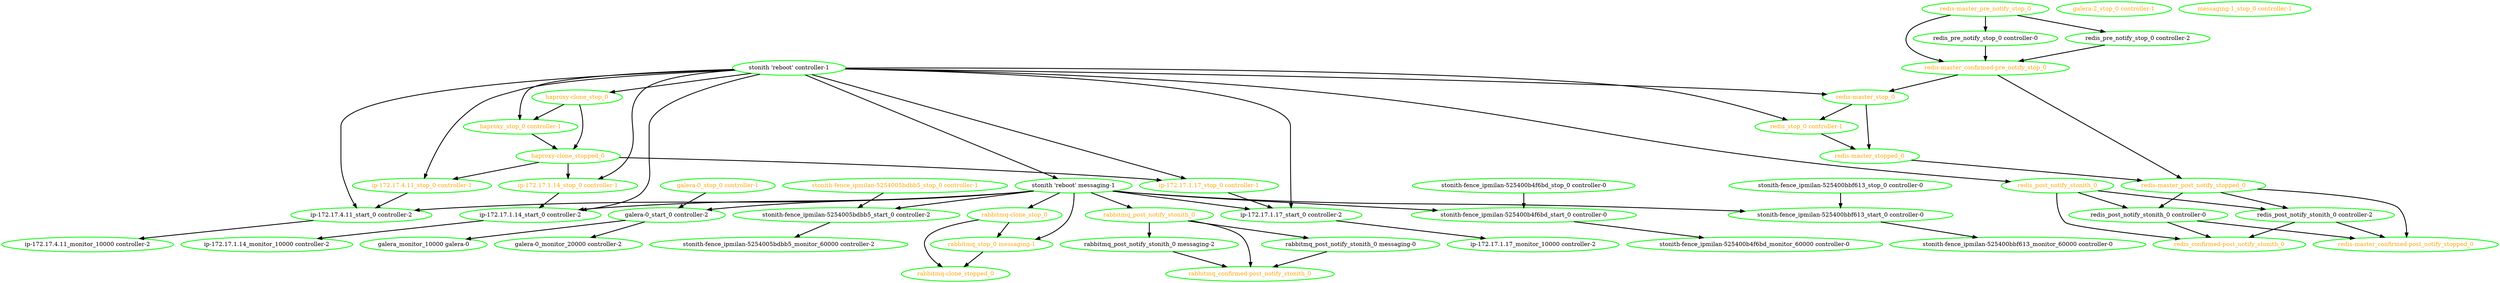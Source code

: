  digraph "g" {
"galera-0_monitor_20000 controller-2" [ style=bold color="green" fontcolor="black"]
"galera-0_start_0 controller-2" -> "galera-0_monitor_20000 controller-2" [ style = bold]
"galera-0_start_0 controller-2" -> "galera_monitor_10000 galera-0" [ style = bold]
"galera-0_start_0 controller-2" [ style=bold color="green" fontcolor="black"]
"galera-0_stop_0 controller-1" -> "galera-0_start_0 controller-2" [ style = bold]
"galera-0_stop_0 controller-1" [ style=bold color="green" fontcolor="orange"]
"galera-2_stop_0 controller-1" [ style=bold color="green" fontcolor="orange"]
"galera_monitor_10000 galera-0" [ style=bold color="green" fontcolor="black"]
"haproxy-clone_stop_0" -> "haproxy-clone_stopped_0" [ style = bold]
"haproxy-clone_stop_0" -> "haproxy_stop_0 controller-1" [ style = bold]
"haproxy-clone_stop_0" [ style=bold color="green" fontcolor="orange"]
"haproxy-clone_stopped_0" -> "ip-172.17.1.14_stop_0 controller-1" [ style = bold]
"haproxy-clone_stopped_0" -> "ip-172.17.1.17_stop_0 controller-1" [ style = bold]
"haproxy-clone_stopped_0" -> "ip-172.17.4.11_stop_0 controller-1" [ style = bold]
"haproxy-clone_stopped_0" [ style=bold color="green" fontcolor="orange"]
"haproxy_stop_0 controller-1" -> "haproxy-clone_stopped_0" [ style = bold]
"haproxy_stop_0 controller-1" [ style=bold color="green" fontcolor="orange"]
"ip-172.17.1.14_monitor_10000 controller-2" [ style=bold color="green" fontcolor="black"]
"ip-172.17.1.14_start_0 controller-2" -> "ip-172.17.1.14_monitor_10000 controller-2" [ style = bold]
"ip-172.17.1.14_start_0 controller-2" [ style=bold color="green" fontcolor="black"]
"ip-172.17.1.14_stop_0 controller-1" -> "ip-172.17.1.14_start_0 controller-2" [ style = bold]
"ip-172.17.1.14_stop_0 controller-1" [ style=bold color="green" fontcolor="orange"]
"ip-172.17.1.17_monitor_10000 controller-2" [ style=bold color="green" fontcolor="black"]
"ip-172.17.1.17_start_0 controller-2" -> "ip-172.17.1.17_monitor_10000 controller-2" [ style = bold]
"ip-172.17.1.17_start_0 controller-2" [ style=bold color="green" fontcolor="black"]
"ip-172.17.1.17_stop_0 controller-1" -> "ip-172.17.1.17_start_0 controller-2" [ style = bold]
"ip-172.17.1.17_stop_0 controller-1" [ style=bold color="green" fontcolor="orange"]
"ip-172.17.4.11_monitor_10000 controller-2" [ style=bold color="green" fontcolor="black"]
"ip-172.17.4.11_start_0 controller-2" -> "ip-172.17.4.11_monitor_10000 controller-2" [ style = bold]
"ip-172.17.4.11_start_0 controller-2" [ style=bold color="green" fontcolor="black"]
"ip-172.17.4.11_stop_0 controller-1" -> "ip-172.17.4.11_start_0 controller-2" [ style = bold]
"ip-172.17.4.11_stop_0 controller-1" [ style=bold color="green" fontcolor="orange"]
"messaging-1_stop_0 controller-1" [ style=bold color="green" fontcolor="orange"]
"rabbitmq-clone_stop_0" -> "rabbitmq-clone_stopped_0" [ style = bold]
"rabbitmq-clone_stop_0" -> "rabbitmq_stop_0 messaging-1" [ style = bold]
"rabbitmq-clone_stop_0" [ style=bold color="green" fontcolor="orange"]
"rabbitmq-clone_stopped_0" [ style=bold color="green" fontcolor="orange"]
"rabbitmq_confirmed-post_notify_stonith_0" [ style=bold color="green" fontcolor="orange"]
"rabbitmq_post_notify_stonith_0 messaging-0" -> "rabbitmq_confirmed-post_notify_stonith_0" [ style = bold]
"rabbitmq_post_notify_stonith_0 messaging-0" [ style=bold color="green" fontcolor="black"]
"rabbitmq_post_notify_stonith_0 messaging-2" -> "rabbitmq_confirmed-post_notify_stonith_0" [ style = bold]
"rabbitmq_post_notify_stonith_0 messaging-2" [ style=bold color="green" fontcolor="black"]
"rabbitmq_post_notify_stonith_0" -> "rabbitmq_confirmed-post_notify_stonith_0" [ style = bold]
"rabbitmq_post_notify_stonith_0" -> "rabbitmq_post_notify_stonith_0 messaging-0" [ style = bold]
"rabbitmq_post_notify_stonith_0" -> "rabbitmq_post_notify_stonith_0 messaging-2" [ style = bold]
"rabbitmq_post_notify_stonith_0" [ style=bold color="green" fontcolor="orange"]
"rabbitmq_stop_0 messaging-1" -> "rabbitmq-clone_stopped_0" [ style = bold]
"rabbitmq_stop_0 messaging-1" [ style=bold color="green" fontcolor="orange"]
"redis-master_confirmed-post_notify_stopped_0" [ style=bold color="green" fontcolor="orange"]
"redis-master_confirmed-pre_notify_stop_0" -> "redis-master_post_notify_stopped_0" [ style = bold]
"redis-master_confirmed-pre_notify_stop_0" -> "redis-master_stop_0" [ style = bold]
"redis-master_confirmed-pre_notify_stop_0" [ style=bold color="green" fontcolor="orange"]
"redis-master_post_notify_stopped_0" -> "redis-master_confirmed-post_notify_stopped_0" [ style = bold]
"redis-master_post_notify_stopped_0" -> "redis_post_notify_stonith_0 controller-0" [ style = bold]
"redis-master_post_notify_stopped_0" -> "redis_post_notify_stonith_0 controller-2" [ style = bold]
"redis-master_post_notify_stopped_0" [ style=bold color="green" fontcolor="orange"]
"redis-master_pre_notify_stop_0" -> "redis-master_confirmed-pre_notify_stop_0" [ style = bold]
"redis-master_pre_notify_stop_0" -> "redis_pre_notify_stop_0 controller-0" [ style = bold]
"redis-master_pre_notify_stop_0" -> "redis_pre_notify_stop_0 controller-2" [ style = bold]
"redis-master_pre_notify_stop_0" [ style=bold color="green" fontcolor="orange"]
"redis-master_stop_0" -> "redis-master_stopped_0" [ style = bold]
"redis-master_stop_0" -> "redis_stop_0 controller-1" [ style = bold]
"redis-master_stop_0" [ style=bold color="green" fontcolor="orange"]
"redis-master_stopped_0" -> "redis-master_post_notify_stopped_0" [ style = bold]
"redis-master_stopped_0" [ style=bold color="green" fontcolor="orange"]
"redis_confirmed-post_notify_stonith_0" [ style=bold color="green" fontcolor="orange"]
"redis_post_notify_stonith_0 controller-0" -> "redis-master_confirmed-post_notify_stopped_0" [ style = bold]
"redis_post_notify_stonith_0 controller-0" -> "redis_confirmed-post_notify_stonith_0" [ style = bold]
"redis_post_notify_stonith_0 controller-0" [ style=bold color="green" fontcolor="black"]
"redis_post_notify_stonith_0 controller-2" -> "redis-master_confirmed-post_notify_stopped_0" [ style = bold]
"redis_post_notify_stonith_0 controller-2" -> "redis_confirmed-post_notify_stonith_0" [ style = bold]
"redis_post_notify_stonith_0 controller-2" [ style=bold color="green" fontcolor="black"]
"redis_post_notify_stonith_0" -> "redis_confirmed-post_notify_stonith_0" [ style = bold]
"redis_post_notify_stonith_0" -> "redis_post_notify_stonith_0 controller-0" [ style = bold]
"redis_post_notify_stonith_0" -> "redis_post_notify_stonith_0 controller-2" [ style = bold]
"redis_post_notify_stonith_0" [ style=bold color="green" fontcolor="orange"]
"redis_pre_notify_stop_0 controller-0" -> "redis-master_confirmed-pre_notify_stop_0" [ style = bold]
"redis_pre_notify_stop_0 controller-0" [ style=bold color="green" fontcolor="black"]
"redis_pre_notify_stop_0 controller-2" -> "redis-master_confirmed-pre_notify_stop_0" [ style = bold]
"redis_pre_notify_stop_0 controller-2" [ style=bold color="green" fontcolor="black"]
"redis_stop_0 controller-1" -> "redis-master_stopped_0" [ style = bold]
"redis_stop_0 controller-1" [ style=bold color="green" fontcolor="orange"]
"stonith 'reboot' controller-1" -> "haproxy-clone_stop_0" [ style = bold]
"stonith 'reboot' controller-1" -> "haproxy_stop_0 controller-1" [ style = bold]
"stonith 'reboot' controller-1" -> "ip-172.17.1.14_start_0 controller-2" [ style = bold]
"stonith 'reboot' controller-1" -> "ip-172.17.1.14_stop_0 controller-1" [ style = bold]
"stonith 'reboot' controller-1" -> "ip-172.17.1.17_start_0 controller-2" [ style = bold]
"stonith 'reboot' controller-1" -> "ip-172.17.1.17_stop_0 controller-1" [ style = bold]
"stonith 'reboot' controller-1" -> "ip-172.17.4.11_start_0 controller-2" [ style = bold]
"stonith 'reboot' controller-1" -> "ip-172.17.4.11_stop_0 controller-1" [ style = bold]
"stonith 'reboot' controller-1" -> "redis-master_stop_0" [ style = bold]
"stonith 'reboot' controller-1" -> "redis_post_notify_stonith_0" [ style = bold]
"stonith 'reboot' controller-1" -> "redis_stop_0 controller-1" [ style = bold]
"stonith 'reboot' controller-1" -> "stonith 'reboot' messaging-1" [ style = bold]
"stonith 'reboot' controller-1" [ style=bold color="green" fontcolor="black"]
"stonith 'reboot' messaging-1" -> "galera-0_start_0 controller-2" [ style = bold]
"stonith 'reboot' messaging-1" -> "ip-172.17.1.14_start_0 controller-2" [ style = bold]
"stonith 'reboot' messaging-1" -> "ip-172.17.1.17_start_0 controller-2" [ style = bold]
"stonith 'reboot' messaging-1" -> "ip-172.17.4.11_start_0 controller-2" [ style = bold]
"stonith 'reboot' messaging-1" -> "rabbitmq-clone_stop_0" [ style = bold]
"stonith 'reboot' messaging-1" -> "rabbitmq_post_notify_stonith_0" [ style = bold]
"stonith 'reboot' messaging-1" -> "rabbitmq_stop_0 messaging-1" [ style = bold]
"stonith 'reboot' messaging-1" -> "stonith-fence_ipmilan-5254005bdbb5_start_0 controller-2" [ style = bold]
"stonith 'reboot' messaging-1" -> "stonith-fence_ipmilan-525400b4f6bd_start_0 controller-0" [ style = bold]
"stonith 'reboot' messaging-1" -> "stonith-fence_ipmilan-525400bbf613_start_0 controller-0" [ style = bold]
"stonith 'reboot' messaging-1" [ style=bold color="green" fontcolor="black"]
"stonith-fence_ipmilan-5254005bdbb5_monitor_60000 controller-2" [ style=bold color="green" fontcolor="black"]
"stonith-fence_ipmilan-5254005bdbb5_start_0 controller-2" -> "stonith-fence_ipmilan-5254005bdbb5_monitor_60000 controller-2" [ style = bold]
"stonith-fence_ipmilan-5254005bdbb5_start_0 controller-2" [ style=bold color="green" fontcolor="black"]
"stonith-fence_ipmilan-5254005bdbb5_stop_0 controller-1" -> "stonith-fence_ipmilan-5254005bdbb5_start_0 controller-2" [ style = bold]
"stonith-fence_ipmilan-5254005bdbb5_stop_0 controller-1" [ style=bold color="green" fontcolor="orange"]
"stonith-fence_ipmilan-525400b4f6bd_monitor_60000 controller-0" [ style=bold color="green" fontcolor="black"]
"stonith-fence_ipmilan-525400b4f6bd_start_0 controller-0" -> "stonith-fence_ipmilan-525400b4f6bd_monitor_60000 controller-0" [ style = bold]
"stonith-fence_ipmilan-525400b4f6bd_start_0 controller-0" [ style=bold color="green" fontcolor="black"]
"stonith-fence_ipmilan-525400b4f6bd_stop_0 controller-0" -> "stonith-fence_ipmilan-525400b4f6bd_start_0 controller-0" [ style = bold]
"stonith-fence_ipmilan-525400b4f6bd_stop_0 controller-0" [ style=bold color="green" fontcolor="black"]
"stonith-fence_ipmilan-525400bbf613_monitor_60000 controller-0" [ style=bold color="green" fontcolor="black"]
"stonith-fence_ipmilan-525400bbf613_start_0 controller-0" -> "stonith-fence_ipmilan-525400bbf613_monitor_60000 controller-0" [ style = bold]
"stonith-fence_ipmilan-525400bbf613_start_0 controller-0" [ style=bold color="green" fontcolor="black"]
"stonith-fence_ipmilan-525400bbf613_stop_0 controller-0" -> "stonith-fence_ipmilan-525400bbf613_start_0 controller-0" [ style = bold]
"stonith-fence_ipmilan-525400bbf613_stop_0 controller-0" [ style=bold color="green" fontcolor="black"]
}
